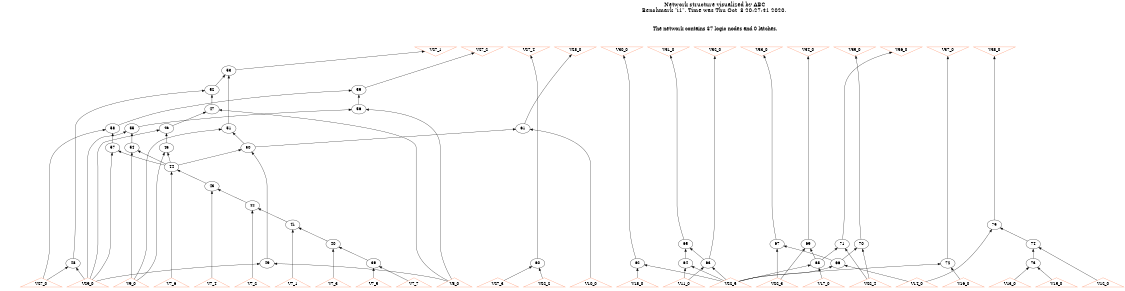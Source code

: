 # Network structure generated by ABC

digraph network {
size = "7.5,10";
center = true;
edge [dir = back];

{
  node [shape = plaintext];
  edge [style = invis];
  LevelTitle1 [label=""];
  LevelTitle2 [label=""];
  Level12 [label = ""];
  Level11 [label = ""];
  Level10 [label = ""];
  Level9 [label = ""];
  Level8 [label = ""];
  Level7 [label = ""];
  Level6 [label = ""];
  Level5 [label = ""];
  Level4 [label = ""];
  Level3 [label = ""];
  Level2 [label = ""];
  Level1 [label = ""];
  Level0 [label = ""];
  LevelTitle1 ->  LevelTitle2 ->  Level12 ->  Level11 ->  Level10 ->  Level9 ->  Level8 ->  Level7 ->  Level6 ->  Level5 ->  Level4 ->  Level3 ->  Level2 ->  Level1 ->  Level0;
}

{
  rank = same;
  LevelTitle1;
  title1 [shape=plaintext,
          fontsize=20,
          fontname = "Times-Roman",
          label="Network structure visualized by ABC\nBenchmark \"i1\". Time was Thu Oct  8 20:27:41 2020. "
         ];
}

{
  rank = same;
  LevelTitle2;
  title2 [shape=plaintext,
          fontsize=18,
          fontname = "Times-Roman",
          label="The network contains 37 logic nodes and 0 latches.\n"
         ];
}

{
  rank = same;
  Level12;
  Node26 [label = "V27_1", shape = invtriangle, color = coral, fillcolor = coral];
  Node27 [label = "V27_2", shape = invtriangle, color = coral, fillcolor = coral];
  Node28 [label = "V27_4", shape = invtriangle, color = coral, fillcolor = coral];
  Node29 [label = "V28_0", shape = invtriangle, color = coral, fillcolor = coral];
  Node30 [label = "V30_0", shape = invtriangle, color = coral, fillcolor = coral];
  Node31 [label = "V31_0", shape = invtriangle, color = coral, fillcolor = coral];
  Node32 [label = "V32_0", shape = invtriangle, color = coral, fillcolor = coral];
  Node33 [label = "V33_0", shape = invtriangle, color = coral, fillcolor = coral];
  Node34 [label = "V34_0", shape = invtriangle, color = coral, fillcolor = coral];
  Node35 [label = "V35_0", shape = invtriangle, color = coral, fillcolor = coral];
  Node36 [label = "V36_0", shape = invtriangle, color = coral, fillcolor = coral];
  Node37 [label = "V37_0", shape = invtriangle, color = coral, fillcolor = coral];
  Node38 [label = "V38_0", shape = invtriangle, color = coral, fillcolor = coral];
}

{
  rank = same;
  Level11;
  Node53 [label = "53\n", shape = ellipse];
}

{
  rank = same;
  Level10;
  Node52 [label = "52\n", shape = ellipse];
  Node59 [label = "59\n", shape = ellipse];
}

{
  rank = same;
  Level9;
  Node47 [label = "47\n", shape = ellipse];
  Node56 [label = "56\n", shape = ellipse];
}

{
  rank = same;
  Level8;
  Node46 [label = "46\n", shape = ellipse];
  Node51 [label = "51\n", shape = ellipse];
  Node55 [label = "55\n", shape = ellipse];
  Node58 [label = "58\n", shape = ellipse];
  Node61 [label = "61\n", shape = ellipse];
}

{
  rank = same;
  Level7;
  Node45 [label = "45\n", shape = ellipse];
  Node50 [label = "50\n", shape = ellipse];
  Node54 [label = "54\n", shape = ellipse];
  Node57 [label = "57\n", shape = ellipse];
}

{
  rank = same;
  Level6;
  Node44 [label = "44\n", shape = ellipse];
}

{
  rank = same;
  Level5;
  Node43 [label = "43\n", shape = ellipse];
}

{
  rank = same;
  Level4;
  Node42 [label = "42\n", shape = ellipse];
}

{
  rank = same;
  Level3;
  Node41 [label = "41\n", shape = ellipse];
  Node75 [label = "75\n", shape = ellipse];
}

{
  rank = same;
  Level2;
  Node40 [label = "40\n", shape = ellipse];
  Node65 [label = "65\n", shape = ellipse];
  Node67 [label = "67\n", shape = ellipse];
  Node69 [label = "69\n", shape = ellipse];
  Node70 [label = "70\n", shape = ellipse];
  Node71 [label = "71\n", shape = ellipse];
  Node74 [label = "74\n", shape = ellipse];
}

{
  rank = same;
  Level1;
  Node39 [label = "39\n", shape = ellipse];
  Node48 [label = "48\n", shape = ellipse];
  Node49 [label = "49\n", shape = ellipse];
  Node60 [label = "60\n", shape = ellipse];
  Node62 [label = "62\n", shape = ellipse];
  Node63 [label = "63\n", shape = ellipse];
  Node64 [label = "64\n", shape = ellipse];
  Node66 [label = "66\n", shape = ellipse];
  Node68 [label = "68\n", shape = ellipse];
  Node72 [label = "72\n", shape = ellipse];
  Node73 [label = "73\n", shape = ellipse];
}

{
  rank = same;
  Level0;
  Node1 [label = "V27_0", shape = triangle, color = coral, fillcolor = coral];
  Node2 [label = "V7_1", shape = triangle, color = coral, fillcolor = coral];
  Node3 [label = "V7_2", shape = triangle, color = coral, fillcolor = coral];
  Node4 [label = "V7_3", shape = triangle, color = coral, fillcolor = coral];
  Node5 [label = "V7_4", shape = triangle, color = coral, fillcolor = coral];
  Node6 [label = "V7_5", shape = triangle, color = coral, fillcolor = coral];
  Node7 [label = "V7_6", shape = triangle, color = coral, fillcolor = coral];
  Node8 [label = "V7_7", shape = triangle, color = coral, fillcolor = coral];
  Node9 [label = "V8_0", shape = triangle, color = coral, fillcolor = coral];
  Node10 [label = "V9_0", shape = triangle, color = coral, fillcolor = coral];
  Node11 [label = "V10_0", shape = triangle, color = coral, fillcolor = coral];
  Node12 [label = "V11_0", shape = triangle, color = coral, fillcolor = coral];
  Node13 [label = "V12_0", shape = triangle, color = coral, fillcolor = coral];
  Node14 [label = "V13_0", shape = triangle, color = coral, fillcolor = coral];
  Node15 [label = "V14_0", shape = triangle, color = coral, fillcolor = coral];
  Node16 [label = "V15_0", shape = triangle, color = coral, fillcolor = coral];
  Node17 [label = "V16_0", shape = triangle, color = coral, fillcolor = coral];
  Node18 [label = "V17_0", shape = triangle, color = coral, fillcolor = coral];
  Node19 [label = "V18_0", shape = triangle, color = coral, fillcolor = coral];
  Node20 [label = "V29_0", shape = triangle, color = coral, fillcolor = coral];
  Node21 [label = "V27_3", shape = triangle, color = coral, fillcolor = coral];
  Node22 [label = "V22_2", shape = triangle, color = coral, fillcolor = coral];
  Node23 [label = "V22_3", shape = triangle, color = coral, fillcolor = coral];
  Node24 [label = "V22_4", shape = triangle, color = coral, fillcolor = coral];
  Node25 [label = "V22_5", shape = triangle, color = coral, fillcolor = coral];
}

title1 -> title2 [style = invis];
title2 -> Node26 [style = invis];
title2 -> Node27 [style = invis];
title2 -> Node28 [style = invis];
title2 -> Node29 [style = invis];
title2 -> Node30 [style = invis];
title2 -> Node31 [style = invis];
title2 -> Node32 [style = invis];
title2 -> Node33 [style = invis];
title2 -> Node34 [style = invis];
title2 -> Node35 [style = invis];
title2 -> Node36 [style = invis];
title2 -> Node37 [style = invis];
title2 -> Node38 [style = invis];
Node26 -> Node27 [style = invis];
Node27 -> Node28 [style = invis];
Node28 -> Node29 [style = invis];
Node29 -> Node30 [style = invis];
Node30 -> Node31 [style = invis];
Node31 -> Node32 [style = invis];
Node32 -> Node33 [style = invis];
Node33 -> Node34 [style = invis];
Node34 -> Node35 [style = invis];
Node35 -> Node36 [style = invis];
Node36 -> Node37 [style = invis];
Node37 -> Node38 [style = invis];
Node26 -> Node53 [style = solid];
Node27 -> Node59 [style = solid];
Node28 -> Node60 [style = solid];
Node29 -> Node61 [style = solid];
Node30 -> Node62 [style = solid];
Node31 -> Node65 [style = solid];
Node32 -> Node63 [style = solid];
Node33 -> Node67 [style = solid];
Node34 -> Node69 [style = solid];
Node35 -> Node70 [style = solid];
Node36 -> Node71 [style = solid];
Node37 -> Node72 [style = solid];
Node38 -> Node75 [style = solid];
Node39 -> Node6 [style = solid];
Node39 -> Node8 [style = solid];
Node40 -> Node4 [style = solid];
Node40 -> Node39 [style = solid];
Node41 -> Node2 [style = solid];
Node41 -> Node40 [style = solid];
Node42 -> Node3 [style = solid];
Node42 -> Node41 [style = solid];
Node43 -> Node5 [style = solid];
Node43 -> Node42 [style = solid];
Node44 -> Node7 [style = solid];
Node44 -> Node43 [style = solid];
Node45 -> Node10 [style = solid];
Node45 -> Node44 [style = solid];
Node46 -> Node20 [style = solid];
Node46 -> Node45 [style = solid];
Node47 -> Node9 [style = solid];
Node47 -> Node46 [style = solid];
Node48 -> Node1 [style = solid];
Node48 -> Node20 [style = solid];
Node49 -> Node9 [style = solid];
Node49 -> Node20 [style = solid];
Node50 -> Node44 [style = solid];
Node50 -> Node49 [style = solid];
Node51 -> Node10 [style = solid];
Node51 -> Node50 [style = solid];
Node52 -> Node47 [style = solid];
Node52 -> Node48 [style = solid];
Node53 -> Node51 [style = solid];
Node53 -> Node52 [style = solid];
Node54 -> Node10 [style = solid];
Node54 -> Node44 [style = solid];
Node55 -> Node20 [style = solid];
Node55 -> Node54 [style = solid];
Node56 -> Node9 [style = solid];
Node56 -> Node55 [style = solid];
Node57 -> Node20 [style = solid];
Node57 -> Node44 [style = solid];
Node58 -> Node1 [style = solid];
Node58 -> Node57 [style = solid];
Node59 -> Node56 [style = solid];
Node59 -> Node58 [style = solid];
Node60 -> Node21 [style = solid];
Node60 -> Node22 [style = solid];
Node61 -> Node11 [style = solid];
Node61 -> Node50 [style = solid];
Node62 -> Node19 [style = solid];
Node62 -> Node25 [style = solid];
Node63 -> Node12 [style = solid];
Node63 -> Node25 [style = solid];
Node64 -> Node12 [style = solid];
Node64 -> Node25 [style = solid];
Node65 -> Node63 [style = solid];
Node65 -> Node64 [style = solid];
Node66 -> Node15 [style = solid];
Node66 -> Node25 [style = solid];
Node67 -> Node23 [style = solid];
Node67 -> Node66 [style = solid];
Node68 -> Node18 [style = solid];
Node68 -> Node25 [style = solid];
Node69 -> Node23 [style = solid];
Node69 -> Node68 [style = solid];
Node70 -> Node24 [style = solid];
Node70 -> Node66 [style = solid];
Node71 -> Node24 [style = solid];
Node71 -> Node68 [style = solid];
Node72 -> Node17 [style = solid];
Node72 -> Node25 [style = solid];
Node73 -> Node14 [style = solid];
Node73 -> Node16 [style = solid];
Node74 -> Node13 [style = solid];
Node74 -> Node73 [style = solid];
Node75 -> Node15 [style = solid];
Node75 -> Node74 [style = solid];
}

